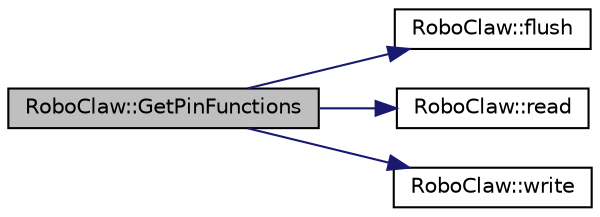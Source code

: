 digraph "RoboClaw::GetPinFunctions"
{
 // LATEX_PDF_SIZE
  edge [fontname="Helvetica",fontsize="10",labelfontname="Helvetica",labelfontsize="10"];
  node [fontname="Helvetica",fontsize="10",shape=record];
  rankdir="LR";
  Node1 [label="RoboClaw::GetPinFunctions",height=0.2,width=0.4,color="black", fillcolor="grey75", style="filled", fontcolor="black",tooltip=" "];
  Node1 -> Node2 [color="midnightblue",fontsize="10",style="solid",fontname="Helvetica"];
  Node2 [label="RoboClaw::flush",height=0.2,width=0.4,color="black", fillcolor="white", style="filled",URL="$class_robo_claw.html#adf8fadba131ffe90d5c39435b4f78e50",tooltip=" "];
  Node1 -> Node3 [color="midnightblue",fontsize="10",style="solid",fontname="Helvetica"];
  Node3 [label="RoboClaw::read",height=0.2,width=0.4,color="black", fillcolor="white", style="filled",URL="$class_robo_claw.html#afb3ed64fea735e530a44bd4ef2e33113",tooltip=" "];
  Node1 -> Node4 [color="midnightblue",fontsize="10",style="solid",fontname="Helvetica"];
  Node4 [label="RoboClaw::write",height=0.2,width=0.4,color="black", fillcolor="white", style="filled",URL="$class_robo_claw.html#aa398d464992bd36b4e5953853011f642",tooltip=" "];
}
